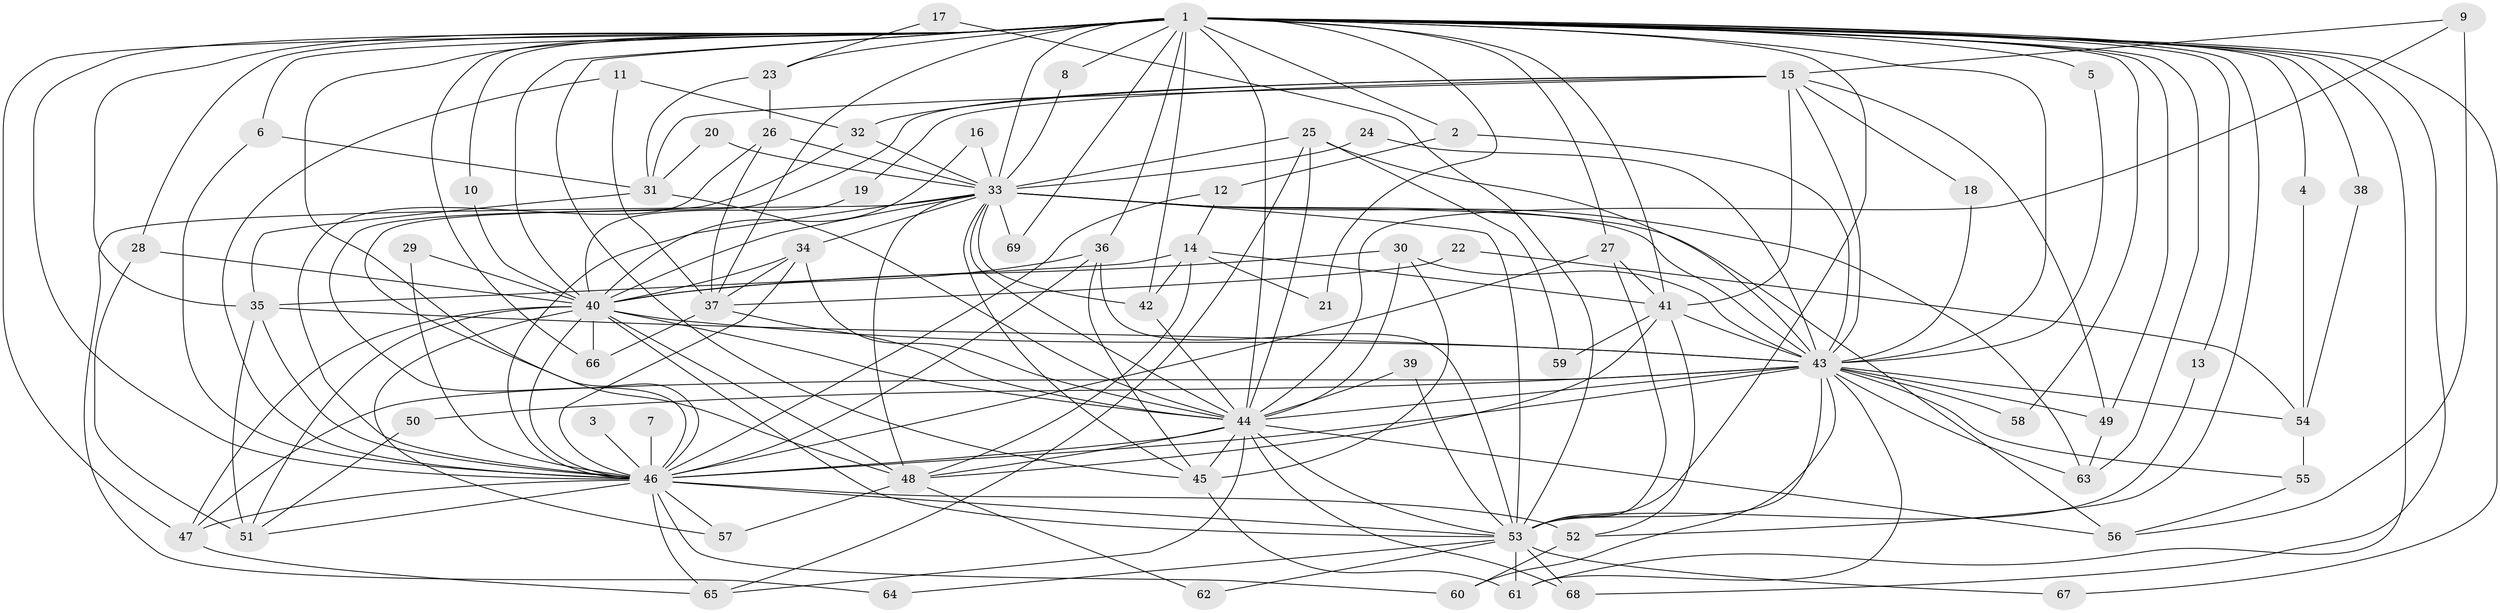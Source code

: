 // original degree distribution, {24: 0.007246376811594203, 21: 0.007246376811594203, 19: 0.007246376811594203, 32: 0.007246376811594203, 18: 0.007246376811594203, 35: 0.007246376811594203, 23: 0.014492753623188406, 25: 0.007246376811594203, 15: 0.007246376811594203, 5: 0.043478260869565216, 2: 0.5362318840579711, 10: 0.007246376811594203, 3: 0.2028985507246377, 6: 0.028985507246376812, 8: 0.014492753623188406, 4: 0.08695652173913043, 7: 0.007246376811594203}
// Generated by graph-tools (version 1.1) at 2025/25/03/09/25 03:25:37]
// undirected, 69 vertices, 187 edges
graph export_dot {
graph [start="1"]
  node [color=gray90,style=filled];
  1;
  2;
  3;
  4;
  5;
  6;
  7;
  8;
  9;
  10;
  11;
  12;
  13;
  14;
  15;
  16;
  17;
  18;
  19;
  20;
  21;
  22;
  23;
  24;
  25;
  26;
  27;
  28;
  29;
  30;
  31;
  32;
  33;
  34;
  35;
  36;
  37;
  38;
  39;
  40;
  41;
  42;
  43;
  44;
  45;
  46;
  47;
  48;
  49;
  50;
  51;
  52;
  53;
  54;
  55;
  56;
  57;
  58;
  59;
  60;
  61;
  62;
  63;
  64;
  65;
  66;
  67;
  68;
  69;
  1 -- 2 [weight=1.0];
  1 -- 4 [weight=2.0];
  1 -- 5 [weight=1.0];
  1 -- 6 [weight=1.0];
  1 -- 8 [weight=1.0];
  1 -- 10 [weight=1.0];
  1 -- 13 [weight=1.0];
  1 -- 21 [weight=1.0];
  1 -- 23 [weight=1.0];
  1 -- 27 [weight=1.0];
  1 -- 28 [weight=1.0];
  1 -- 33 [weight=4.0];
  1 -- 35 [weight=1.0];
  1 -- 36 [weight=1.0];
  1 -- 37 [weight=2.0];
  1 -- 38 [weight=1.0];
  1 -- 40 [weight=7.0];
  1 -- 41 [weight=1.0];
  1 -- 42 [weight=1.0];
  1 -- 43 [weight=3.0];
  1 -- 44 [weight=4.0];
  1 -- 45 [weight=2.0];
  1 -- 46 [weight=3.0];
  1 -- 47 [weight=1.0];
  1 -- 48 [weight=1.0];
  1 -- 49 [weight=1.0];
  1 -- 52 [weight=1.0];
  1 -- 53 [weight=5.0];
  1 -- 58 [weight=1.0];
  1 -- 61 [weight=1.0];
  1 -- 63 [weight=1.0];
  1 -- 66 [weight=1.0];
  1 -- 67 [weight=1.0];
  1 -- 68 [weight=1.0];
  1 -- 69 [weight=1.0];
  2 -- 12 [weight=1.0];
  2 -- 43 [weight=1.0];
  3 -- 46 [weight=1.0];
  4 -- 54 [weight=2.0];
  5 -- 43 [weight=1.0];
  6 -- 31 [weight=1.0];
  6 -- 46 [weight=1.0];
  7 -- 46 [weight=1.0];
  8 -- 33 [weight=1.0];
  9 -- 15 [weight=1.0];
  9 -- 44 [weight=1.0];
  9 -- 56 [weight=1.0];
  10 -- 40 [weight=1.0];
  11 -- 32 [weight=1.0];
  11 -- 37 [weight=1.0];
  11 -- 46 [weight=1.0];
  12 -- 14 [weight=1.0];
  12 -- 46 [weight=1.0];
  13 -- 53 [weight=1.0];
  14 -- 21 [weight=1.0];
  14 -- 35 [weight=1.0];
  14 -- 41 [weight=1.0];
  14 -- 42 [weight=1.0];
  14 -- 48 [weight=1.0];
  15 -- 18 [weight=1.0];
  15 -- 19 [weight=1.0];
  15 -- 31 [weight=1.0];
  15 -- 32 [weight=1.0];
  15 -- 41 [weight=1.0];
  15 -- 43 [weight=1.0];
  15 -- 46 [weight=2.0];
  15 -- 49 [weight=1.0];
  16 -- 33 [weight=1.0];
  16 -- 40 [weight=1.0];
  17 -- 23 [weight=1.0];
  17 -- 53 [weight=1.0];
  18 -- 43 [weight=1.0];
  19 -- 40 [weight=1.0];
  20 -- 31 [weight=1.0];
  20 -- 33 [weight=1.0];
  22 -- 37 [weight=1.0];
  22 -- 54 [weight=1.0];
  23 -- 26 [weight=1.0];
  23 -- 31 [weight=1.0];
  24 -- 33 [weight=1.0];
  24 -- 43 [weight=1.0];
  25 -- 33 [weight=1.0];
  25 -- 43 [weight=1.0];
  25 -- 44 [weight=1.0];
  25 -- 59 [weight=1.0];
  25 -- 65 [weight=1.0];
  26 -- 33 [weight=1.0];
  26 -- 37 [weight=1.0];
  26 -- 46 [weight=1.0];
  27 -- 41 [weight=1.0];
  27 -- 46 [weight=1.0];
  27 -- 53 [weight=1.0];
  28 -- 40 [weight=1.0];
  28 -- 51 [weight=1.0];
  29 -- 40 [weight=1.0];
  29 -- 46 [weight=1.0];
  30 -- 40 [weight=1.0];
  30 -- 43 [weight=1.0];
  30 -- 44 [weight=1.0];
  30 -- 45 [weight=1.0];
  31 -- 35 [weight=1.0];
  31 -- 44 [weight=1.0];
  32 -- 33 [weight=1.0];
  32 -- 46 [weight=1.0];
  33 -- 34 [weight=1.0];
  33 -- 40 [weight=2.0];
  33 -- 42 [weight=1.0];
  33 -- 43 [weight=1.0];
  33 -- 44 [weight=1.0];
  33 -- 45 [weight=1.0];
  33 -- 46 [weight=1.0];
  33 -- 48 [weight=1.0];
  33 -- 53 [weight=2.0];
  33 -- 56 [weight=1.0];
  33 -- 63 [weight=1.0];
  33 -- 64 [weight=1.0];
  33 -- 69 [weight=1.0];
  34 -- 37 [weight=1.0];
  34 -- 40 [weight=1.0];
  34 -- 44 [weight=1.0];
  34 -- 46 [weight=2.0];
  35 -- 43 [weight=2.0];
  35 -- 46 [weight=1.0];
  35 -- 51 [weight=1.0];
  36 -- 40 [weight=1.0];
  36 -- 45 [weight=1.0];
  36 -- 46 [weight=1.0];
  36 -- 53 [weight=1.0];
  37 -- 44 [weight=1.0];
  37 -- 66 [weight=1.0];
  38 -- 54 [weight=1.0];
  39 -- 44 [weight=1.0];
  39 -- 53 [weight=1.0];
  40 -- 43 [weight=2.0];
  40 -- 44 [weight=2.0];
  40 -- 46 [weight=2.0];
  40 -- 47 [weight=1.0];
  40 -- 48 [weight=2.0];
  40 -- 51 [weight=1.0];
  40 -- 53 [weight=2.0];
  40 -- 57 [weight=1.0];
  40 -- 66 [weight=1.0];
  41 -- 43 [weight=1.0];
  41 -- 48 [weight=1.0];
  41 -- 52 [weight=1.0];
  41 -- 59 [weight=1.0];
  42 -- 44 [weight=1.0];
  43 -- 44 [weight=1.0];
  43 -- 46 [weight=2.0];
  43 -- 47 [weight=1.0];
  43 -- 49 [weight=1.0];
  43 -- 50 [weight=3.0];
  43 -- 53 [weight=1.0];
  43 -- 54 [weight=1.0];
  43 -- 55 [weight=1.0];
  43 -- 58 [weight=1.0];
  43 -- 60 [weight=1.0];
  43 -- 61 [weight=1.0];
  43 -- 63 [weight=1.0];
  44 -- 45 [weight=1.0];
  44 -- 46 [weight=1.0];
  44 -- 48 [weight=1.0];
  44 -- 53 [weight=1.0];
  44 -- 56 [weight=1.0];
  44 -- 65 [weight=1.0];
  44 -- 68 [weight=1.0];
  45 -- 61 [weight=1.0];
  46 -- 47 [weight=1.0];
  46 -- 51 [weight=1.0];
  46 -- 52 [weight=3.0];
  46 -- 53 [weight=2.0];
  46 -- 57 [weight=1.0];
  46 -- 60 [weight=1.0];
  46 -- 65 [weight=1.0];
  47 -- 65 [weight=1.0];
  48 -- 57 [weight=1.0];
  48 -- 62 [weight=1.0];
  49 -- 63 [weight=1.0];
  50 -- 51 [weight=1.0];
  52 -- 60 [weight=1.0];
  53 -- 61 [weight=1.0];
  53 -- 62 [weight=1.0];
  53 -- 64 [weight=1.0];
  53 -- 67 [weight=1.0];
  53 -- 68 [weight=2.0];
  54 -- 55 [weight=1.0];
  55 -- 56 [weight=1.0];
}
